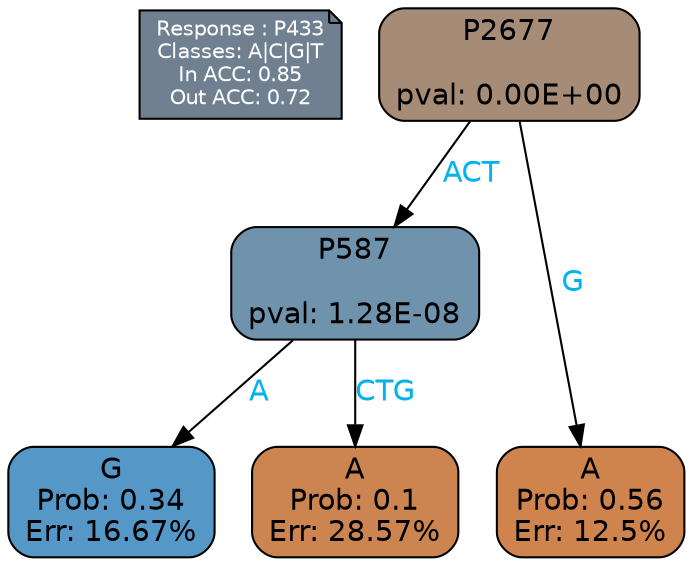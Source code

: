 digraph Tree {
node [shape=box, style="filled, rounded", color="black", fontname=helvetica] ;
graph [ranksep=equally, splines=polylines, bgcolor=transparent, dpi=600] ;
edge [fontname=helvetica] ;
LEGEND [label="Response : P433
Classes: A|C|G|T
In ACC: 0.85
Out ACC: 0.72
",shape=note,align=left,style=filled,fillcolor="slategray",fontcolor="white",fontsize=10];1 [label="P2677

pval: 0.00E+00", fillcolor="#a68b77"] ;
2 [label="P587

pval: 1.28E-08", fillcolor="#7093ad"] ;
3 [label="G
Prob: 0.34
Err: 16.67%", fillcolor="#5598c8"] ;
4 [label="A
Prob: 0.1
Err: 28.57%", fillcolor="#cc8551"] ;
5 [label="A
Prob: 0.56
Err: 12.5%", fillcolor="#cf844e"] ;
1 -> 2 [label="ACT",fontcolor=deepskyblue2] ;
1 -> 5 [label="G",fontcolor=deepskyblue2] ;
2 -> 3 [label="A",fontcolor=deepskyblue2] ;
2 -> 4 [label="CTG",fontcolor=deepskyblue2] ;
{rank = same; 3;4;5;}{rank = same; LEGEND;1;}}